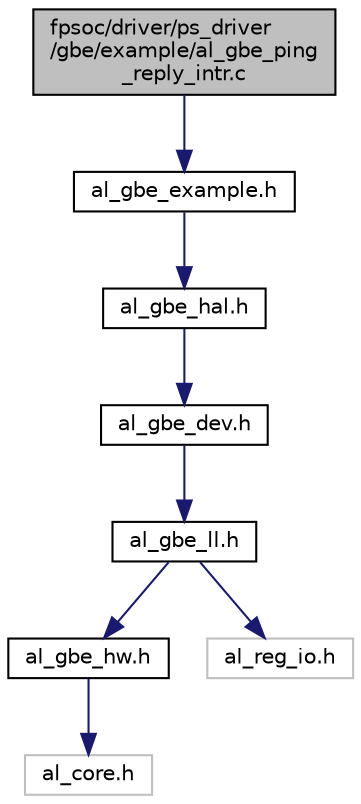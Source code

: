 digraph "fpsoc/driver/ps_driver/gbe/example/al_gbe_ping_reply_intr.c"
{
  edge [fontname="Helvetica",fontsize="10",labelfontname="Helvetica",labelfontsize="10"];
  node [fontname="Helvetica",fontsize="10",shape=record];
  Node0 [label="fpsoc/driver/ps_driver\l/gbe/example/al_gbe_ping\l_reply_intr.c",height=0.2,width=0.4,color="black", fillcolor="grey75", style="filled", fontcolor="black"];
  Node0 -> Node1 [color="midnightblue",fontsize="10",style="solid",fontname="Helvetica"];
  Node1 [label="al_gbe_example.h",height=0.2,width=0.4,color="black", fillcolor="white", style="filled",URL="$al__gbe__example_8h.html"];
  Node1 -> Node2 [color="midnightblue",fontsize="10",style="solid",fontname="Helvetica"];
  Node2 [label="al_gbe_hal.h",height=0.2,width=0.4,color="black", fillcolor="white", style="filled",URL="$al__gbe__hal_8h.html"];
  Node2 -> Node3 [color="midnightblue",fontsize="10",style="solid",fontname="Helvetica"];
  Node3 [label="al_gbe_dev.h",height=0.2,width=0.4,color="black", fillcolor="white", style="filled",URL="$al__gbe__dev_8h.html"];
  Node3 -> Node4 [color="midnightblue",fontsize="10",style="solid",fontname="Helvetica"];
  Node4 [label="al_gbe_ll.h",height=0.2,width=0.4,color="black", fillcolor="white", style="filled",URL="$al__gbe__ll_8h.html"];
  Node4 -> Node5 [color="midnightblue",fontsize="10",style="solid",fontname="Helvetica"];
  Node5 [label="al_gbe_hw.h",height=0.2,width=0.4,color="black", fillcolor="white", style="filled",URL="$al__gbe__hw_8h.html"];
  Node5 -> Node6 [color="midnightblue",fontsize="10",style="solid",fontname="Helvetica"];
  Node6 [label="al_core.h",height=0.2,width=0.4,color="grey75", fillcolor="white", style="filled"];
  Node4 -> Node7 [color="midnightblue",fontsize="10",style="solid",fontname="Helvetica"];
  Node7 [label="al_reg_io.h",height=0.2,width=0.4,color="grey75", fillcolor="white", style="filled"];
}
